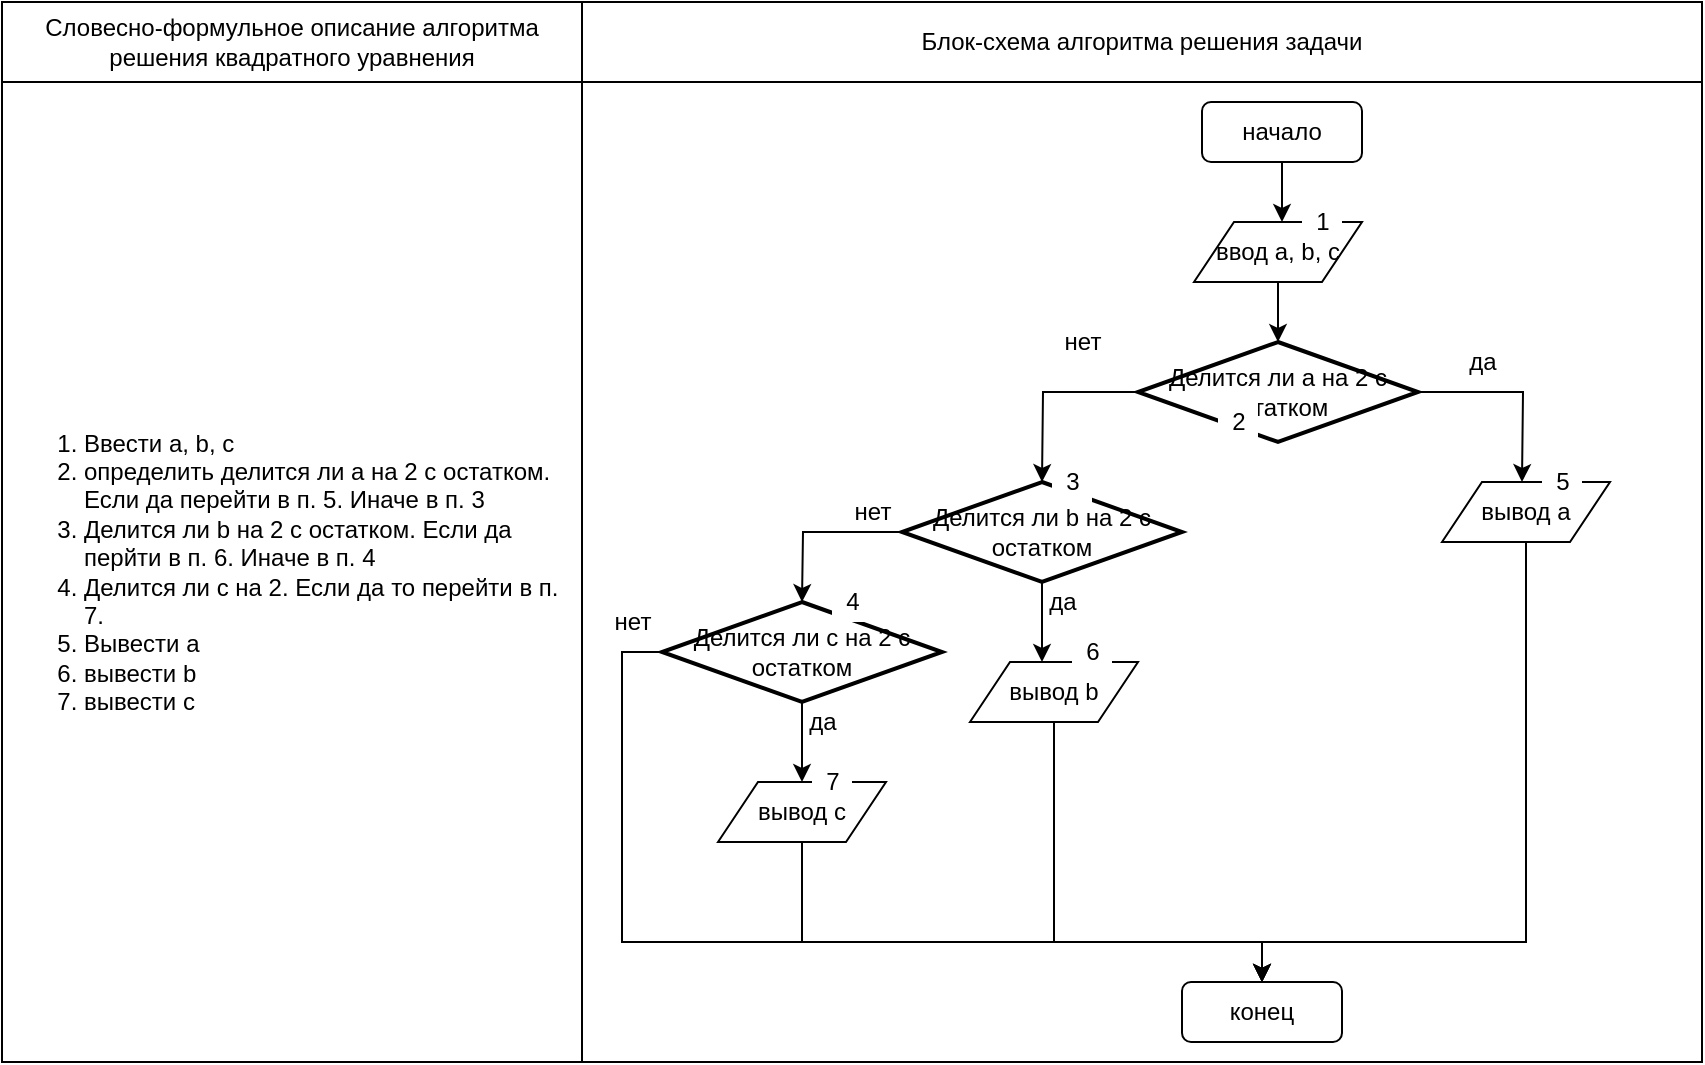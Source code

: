 <mxfile version="15.0.6" type="device"><diagram id="Yi9fuyM2ZrLurYYQQcfY" name="Page-1"><mxGraphModel dx="1038" dy="2902" grid="1" gridSize="10" guides="1" tooltips="1" connect="1" arrows="1" fold="1" page="1" pageScale="1" pageWidth="827" pageHeight="1169" math="0" shadow="0"><root><mxCell id="0"/><mxCell id="1" parent="0"/><mxCell id="1nVUFxtedzIKd21HbnoJ-29" value="" style="shape=table;startSize=0;container=1;collapsible=0;childLayout=tableLayout;" vertex="1" parent="1"><mxGeometry x="10" y="-1190" width="850" height="530" as="geometry"/></mxCell><mxCell id="1nVUFxtedzIKd21HbnoJ-30" value="" style="shape=partialRectangle;collapsible=0;dropTarget=0;pointerEvents=0;fillColor=none;top=0;left=0;bottom=0;right=0;points=[[0,0.5],[1,0.5]];portConstraint=eastwest;" vertex="1" parent="1nVUFxtedzIKd21HbnoJ-29"><mxGeometry width="850" height="40" as="geometry"/></mxCell><mxCell id="1nVUFxtedzIKd21HbnoJ-31" value="Словесно-формульное описание алгоритма решения квадратного уравнения" style="shape=partialRectangle;html=1;whiteSpace=wrap;connectable=0;overflow=hidden;fillColor=none;top=0;left=0;bottom=0;right=0;pointerEvents=1;" vertex="1" parent="1nVUFxtedzIKd21HbnoJ-30"><mxGeometry width="290" height="40" as="geometry"/></mxCell><mxCell id="1nVUFxtedzIKd21HbnoJ-32" value="Блок-схема алгоритма решения задачи" style="shape=partialRectangle;html=1;whiteSpace=wrap;connectable=0;overflow=hidden;fillColor=none;top=0;left=0;bottom=0;right=0;pointerEvents=1;" vertex="1" parent="1nVUFxtedzIKd21HbnoJ-30"><mxGeometry x="290" width="560" height="40" as="geometry"/></mxCell><mxCell id="1nVUFxtedzIKd21HbnoJ-33" value="" style="shape=partialRectangle;collapsible=0;dropTarget=0;pointerEvents=0;fillColor=none;top=0;left=0;bottom=0;right=0;points=[[0,0.5],[1,0.5]];portConstraint=eastwest;" vertex="1" parent="1nVUFxtedzIKd21HbnoJ-29"><mxGeometry y="40" width="850" height="490" as="geometry"/></mxCell><mxCell id="1nVUFxtedzIKd21HbnoJ-34" value="&lt;div align=&quot;left&quot;&gt;&lt;ol&gt;&lt;li&gt;Ввести a, b, c&lt;/li&gt;&lt;li&gt;определить делится ли a на 2 с остатком. Если да перейти в п. 5. Иначе в п. 3&lt;/li&gt;&lt;li&gt;Делится ли b на 2 с остатком. Если да перйти в п. 6. Иначе в п. 4&lt;/li&gt;&lt;li&gt;Делится ли c на 2. Если да то перейти в п. 7. &lt;br&gt;&lt;/li&gt;&lt;li&gt;Вывести а&lt;/li&gt;&lt;li&gt;вывести b&lt;/li&gt;&lt;li&gt;вывести с&lt;br&gt;&lt;/li&gt;&lt;/ol&gt;&lt;/div&gt;" style="shape=partialRectangle;html=1;whiteSpace=wrap;connectable=0;overflow=hidden;fillColor=none;top=0;left=0;bottom=0;right=0;pointerEvents=1;" vertex="1" parent="1nVUFxtedzIKd21HbnoJ-33"><mxGeometry width="290" height="490" as="geometry"/></mxCell><mxCell id="1nVUFxtedzIKd21HbnoJ-35" value="" style="shape=partialRectangle;html=1;whiteSpace=wrap;connectable=0;overflow=hidden;fillColor=none;top=0;left=0;bottom=0;right=0;pointerEvents=1;" vertex="1" parent="1nVUFxtedzIKd21HbnoJ-33"><mxGeometry x="290" width="560" height="490" as="geometry"/></mxCell><mxCell id="1nVUFxtedzIKd21HbnoJ-3" style="edgeStyle=orthogonalEdgeStyle;rounded=0;orthogonalLoop=1;jettySize=auto;html=1;exitX=0.5;exitY=1;exitDx=0;exitDy=0;" edge="1" parent="1" source="1nVUFxtedzIKd21HbnoJ-1"><mxGeometry relative="1" as="geometry"><mxPoint x="650" y="-1080" as="targetPoint"/></mxGeometry></mxCell><mxCell id="1nVUFxtedzIKd21HbnoJ-1" value="начало" style="rounded=1;whiteSpace=wrap;html=1;" vertex="1" parent="1"><mxGeometry x="610" y="-1140" width="80" height="30" as="geometry"/></mxCell><mxCell id="1nVUFxtedzIKd21HbnoJ-4" style="edgeStyle=orthogonalEdgeStyle;rounded=0;orthogonalLoop=1;jettySize=auto;html=1;exitX=0.5;exitY=1;exitDx=0;exitDy=0;" edge="1" parent="1" source="1nVUFxtedzIKd21HbnoJ-2"><mxGeometry relative="1" as="geometry"><mxPoint x="648" y="-1020" as="targetPoint"/></mxGeometry></mxCell><mxCell id="1nVUFxtedzIKd21HbnoJ-2" value="ввод a, b, c" style="shape=parallelogram;perimeter=parallelogramPerimeter;whiteSpace=wrap;html=1;fixedSize=1;" vertex="1" parent="1"><mxGeometry x="606" y="-1080" width="84" height="30" as="geometry"/></mxCell><mxCell id="1nVUFxtedzIKd21HbnoJ-6" style="edgeStyle=orthogonalEdgeStyle;rounded=0;orthogonalLoop=1;jettySize=auto;html=1;exitX=1;exitY=0.5;exitDx=0;exitDy=0;exitPerimeter=0;" edge="1" parent="1" source="1nVUFxtedzIKd21HbnoJ-5"><mxGeometry relative="1" as="geometry"><mxPoint x="770" y="-950" as="targetPoint"/></mxGeometry></mxCell><mxCell id="1nVUFxtedzIKd21HbnoJ-7" style="edgeStyle=orthogonalEdgeStyle;rounded=0;orthogonalLoop=1;jettySize=auto;html=1;exitX=0;exitY=0.5;exitDx=0;exitDy=0;exitPerimeter=0;" edge="1" parent="1" source="1nVUFxtedzIKd21HbnoJ-5"><mxGeometry relative="1" as="geometry"><mxPoint x="530" y="-950" as="targetPoint"/></mxGeometry></mxCell><mxCell id="1nVUFxtedzIKd21HbnoJ-5" value="Делится ли a на 2 с остатком" style="strokeWidth=2;html=1;shape=mxgraph.flowchart.decision;whiteSpace=wrap;fontFamily=Helvetica;" vertex="1" parent="1"><mxGeometry x="578" y="-1020" width="140" height="50" as="geometry"/></mxCell><mxCell id="1nVUFxtedzIKd21HbnoJ-8" value="да" style="text;html=1;align=center;verticalAlign=middle;resizable=0;points=[];autosize=1;strokeColor=none;fillColor=none;" vertex="1" parent="1"><mxGeometry x="735" y="-1020" width="30" height="20" as="geometry"/></mxCell><mxCell id="1nVUFxtedzIKd21HbnoJ-9" value="нет" style="text;html=1;align=center;verticalAlign=middle;resizable=0;points=[];autosize=1;strokeColor=none;fillColor=none;" vertex="1" parent="1"><mxGeometry x="535" y="-1030" width="30" height="20" as="geometry"/></mxCell><mxCell id="1nVUFxtedzIKd21HbnoJ-12" style="edgeStyle=orthogonalEdgeStyle;rounded=0;orthogonalLoop=1;jettySize=auto;html=1;exitX=0;exitY=0.5;exitDx=0;exitDy=0;exitPerimeter=0;" edge="1" parent="1" source="1nVUFxtedzIKd21HbnoJ-10"><mxGeometry relative="1" as="geometry"><mxPoint x="410" y="-890" as="targetPoint"/></mxGeometry></mxCell><mxCell id="1nVUFxtedzIKd21HbnoJ-14" style="edgeStyle=orthogonalEdgeStyle;rounded=0;orthogonalLoop=1;jettySize=auto;html=1;exitX=0.5;exitY=1;exitDx=0;exitDy=0;exitPerimeter=0;" edge="1" parent="1" source="1nVUFxtedzIKd21HbnoJ-10"><mxGeometry relative="1" as="geometry"><mxPoint x="530" y="-860" as="targetPoint"/></mxGeometry></mxCell><mxCell id="1nVUFxtedzIKd21HbnoJ-10" value="Делится ли b на 2 с остатком" style="strokeWidth=2;html=1;shape=mxgraph.flowchart.decision;whiteSpace=wrap;fontFamily=Helvetica;" vertex="1" parent="1"><mxGeometry x="460" y="-950" width="140" height="50" as="geometry"/></mxCell><mxCell id="1nVUFxtedzIKd21HbnoJ-24" style="edgeStyle=orthogonalEdgeStyle;rounded=0;orthogonalLoop=1;jettySize=auto;html=1;exitX=0.5;exitY=1;exitDx=0;exitDy=0;entryX=0.5;entryY=0;entryDx=0;entryDy=0;" edge="1" parent="1" source="1nVUFxtedzIKd21HbnoJ-11" target="1nVUFxtedzIKd21HbnoJ-43"><mxGeometry relative="1" as="geometry"><mxPoint x="674" y="-725" as="targetPoint"/><Array as="points"><mxPoint x="772" y="-720"/><mxPoint x="640" y="-720"/></Array></mxGeometry></mxCell><mxCell id="1nVUFxtedzIKd21HbnoJ-11" value="вывод a" style="shape=parallelogram;perimeter=parallelogramPerimeter;whiteSpace=wrap;html=1;fixedSize=1;" vertex="1" parent="1"><mxGeometry x="730" y="-950" width="84" height="30" as="geometry"/></mxCell><mxCell id="1nVUFxtedzIKd21HbnoJ-13" value="нет" style="text;html=1;align=center;verticalAlign=middle;resizable=0;points=[];autosize=1;strokeColor=none;fillColor=none;" vertex="1" parent="1"><mxGeometry x="430" y="-945" width="30" height="20" as="geometry"/></mxCell><mxCell id="1nVUFxtedzIKd21HbnoJ-15" value="да" style="text;html=1;align=center;verticalAlign=middle;resizable=0;points=[];autosize=1;strokeColor=none;fillColor=none;" vertex="1" parent="1"><mxGeometry x="525" y="-900" width="30" height="20" as="geometry"/></mxCell><mxCell id="1nVUFxtedzIKd21HbnoJ-17" style="edgeStyle=orthogonalEdgeStyle;rounded=0;orthogonalLoop=1;jettySize=auto;html=1;exitX=0.5;exitY=1;exitDx=0;exitDy=0;exitPerimeter=0;" edge="1" parent="1" source="1nVUFxtedzIKd21HbnoJ-16"><mxGeometry relative="1" as="geometry"><mxPoint x="410" y="-800" as="targetPoint"/></mxGeometry></mxCell><mxCell id="1nVUFxtedzIKd21HbnoJ-18" style="edgeStyle=orthogonalEdgeStyle;rounded=0;orthogonalLoop=1;jettySize=auto;html=1;exitX=0;exitY=0.5;exitDx=0;exitDy=0;exitPerimeter=0;entryX=0.5;entryY=0;entryDx=0;entryDy=0;" edge="1" parent="1" source="1nVUFxtedzIKd21HbnoJ-16" target="1nVUFxtedzIKd21HbnoJ-43"><mxGeometry relative="1" as="geometry"><mxPoint x="600" y="-725" as="targetPoint"/><Array as="points"><mxPoint x="320" y="-865"/><mxPoint x="320" y="-720"/><mxPoint x="640" y="-720"/></Array></mxGeometry></mxCell><mxCell id="1nVUFxtedzIKd21HbnoJ-16" value="Делится ли c на 2 с остатком" style="strokeWidth=2;html=1;shape=mxgraph.flowchart.decision;whiteSpace=wrap;fontFamily=Helvetica;" vertex="1" parent="1"><mxGeometry x="340" y="-890" width="140" height="50" as="geometry"/></mxCell><mxCell id="1nVUFxtedzIKd21HbnoJ-19" value="да" style="text;html=1;align=center;verticalAlign=middle;resizable=0;points=[];autosize=1;strokeColor=none;fillColor=none;" vertex="1" parent="1"><mxGeometry x="405" y="-840" width="30" height="20" as="geometry"/></mxCell><mxCell id="1nVUFxtedzIKd21HbnoJ-20" value="нет" style="text;html=1;align=center;verticalAlign=middle;resizable=0;points=[];autosize=1;strokeColor=none;fillColor=none;" vertex="1" parent="1"><mxGeometry x="310" y="-890" width="30" height="20" as="geometry"/></mxCell><mxCell id="1nVUFxtedzIKd21HbnoJ-25" style="edgeStyle=orthogonalEdgeStyle;rounded=0;orthogonalLoop=1;jettySize=auto;html=1;exitX=0.5;exitY=1;exitDx=0;exitDy=0;entryX=0.5;entryY=0;entryDx=0;entryDy=0;" edge="1" parent="1" source="1nVUFxtedzIKd21HbnoJ-21" target="1nVUFxtedzIKd21HbnoJ-43"><mxGeometry relative="1" as="geometry"><mxPoint x="600" y="-725" as="targetPoint"/><Array as="points"><mxPoint x="536" y="-720"/><mxPoint x="640" y="-720"/></Array></mxGeometry></mxCell><mxCell id="1nVUFxtedzIKd21HbnoJ-21" value="вывод b" style="shape=parallelogram;perimeter=parallelogramPerimeter;whiteSpace=wrap;html=1;fixedSize=1;" vertex="1" parent="1"><mxGeometry x="494" y="-860" width="84" height="30" as="geometry"/></mxCell><mxCell id="1nVUFxtedzIKd21HbnoJ-28" style="edgeStyle=orthogonalEdgeStyle;rounded=0;orthogonalLoop=1;jettySize=auto;html=1;exitX=0.5;exitY=1;exitDx=0;exitDy=0;" edge="1" parent="1" source="1nVUFxtedzIKd21HbnoJ-22"><mxGeometry relative="1" as="geometry"><mxPoint x="640" y="-700" as="targetPoint"/><Array as="points"><mxPoint x="410" y="-720"/><mxPoint x="640" y="-720"/></Array></mxGeometry></mxCell><mxCell id="1nVUFxtedzIKd21HbnoJ-22" value="вывод c" style="shape=parallelogram;perimeter=parallelogramPerimeter;whiteSpace=wrap;html=1;fixedSize=1;" vertex="1" parent="1"><mxGeometry x="368" y="-800" width="84" height="30" as="geometry"/></mxCell><mxCell id="1nVUFxtedzIKd21HbnoJ-36" value="1" style="text;html=1;align=center;verticalAlign=middle;resizable=0;points=[];autosize=1;strokeColor=none;fillColor=#FFFFFF;" vertex="1" parent="1"><mxGeometry x="660" y="-1090" width="20" height="20" as="geometry"/></mxCell><mxCell id="1nVUFxtedzIKd21HbnoJ-37" value="7" style="text;html=1;align=center;verticalAlign=middle;resizable=0;points=[];autosize=1;strokeColor=none;fillColor=#FFFFFF;" vertex="1" parent="1"><mxGeometry x="415" y="-810" width="20" height="20" as="geometry"/></mxCell><mxCell id="1nVUFxtedzIKd21HbnoJ-38" value="3" style="text;html=1;align=center;verticalAlign=middle;resizable=0;points=[];autosize=1;strokeColor=none;fillColor=#FFFFFF;" vertex="1" parent="1"><mxGeometry x="535" y="-960" width="20" height="20" as="geometry"/></mxCell><mxCell id="1nVUFxtedzIKd21HbnoJ-39" value="4" style="text;html=1;align=center;verticalAlign=middle;resizable=0;points=[];autosize=1;strokeColor=none;fillColor=#FFFFFF;" vertex="1" parent="1"><mxGeometry x="425" y="-900" width="20" height="20" as="geometry"/></mxCell><mxCell id="1nVUFxtedzIKd21HbnoJ-40" value="5" style="text;html=1;align=center;verticalAlign=middle;resizable=0;points=[];autosize=1;strokeColor=none;fillColor=#FFFFFF;" vertex="1" parent="1"><mxGeometry x="780" y="-960" width="20" height="20" as="geometry"/></mxCell><mxCell id="1nVUFxtedzIKd21HbnoJ-41" value="6" style="text;html=1;align=center;verticalAlign=middle;resizable=0;points=[];autosize=1;strokeColor=none;fillColor=#FFFFFF;" vertex="1" parent="1"><mxGeometry x="545" y="-875" width="20" height="20" as="geometry"/></mxCell><mxCell id="1nVUFxtedzIKd21HbnoJ-42" value="2" style="text;html=1;align=center;verticalAlign=middle;resizable=0;points=[];autosize=1;strokeColor=none;fillColor=#FFFFFF;" vertex="1" parent="1"><mxGeometry x="618" y="-990" width="20" height="20" as="geometry"/></mxCell><mxCell id="1nVUFxtedzIKd21HbnoJ-43" value="конец" style="rounded=1;whiteSpace=wrap;html=1;" vertex="1" parent="1"><mxGeometry x="600" y="-700" width="80" height="30" as="geometry"/></mxCell></root></mxGraphModel></diagram></mxfile>